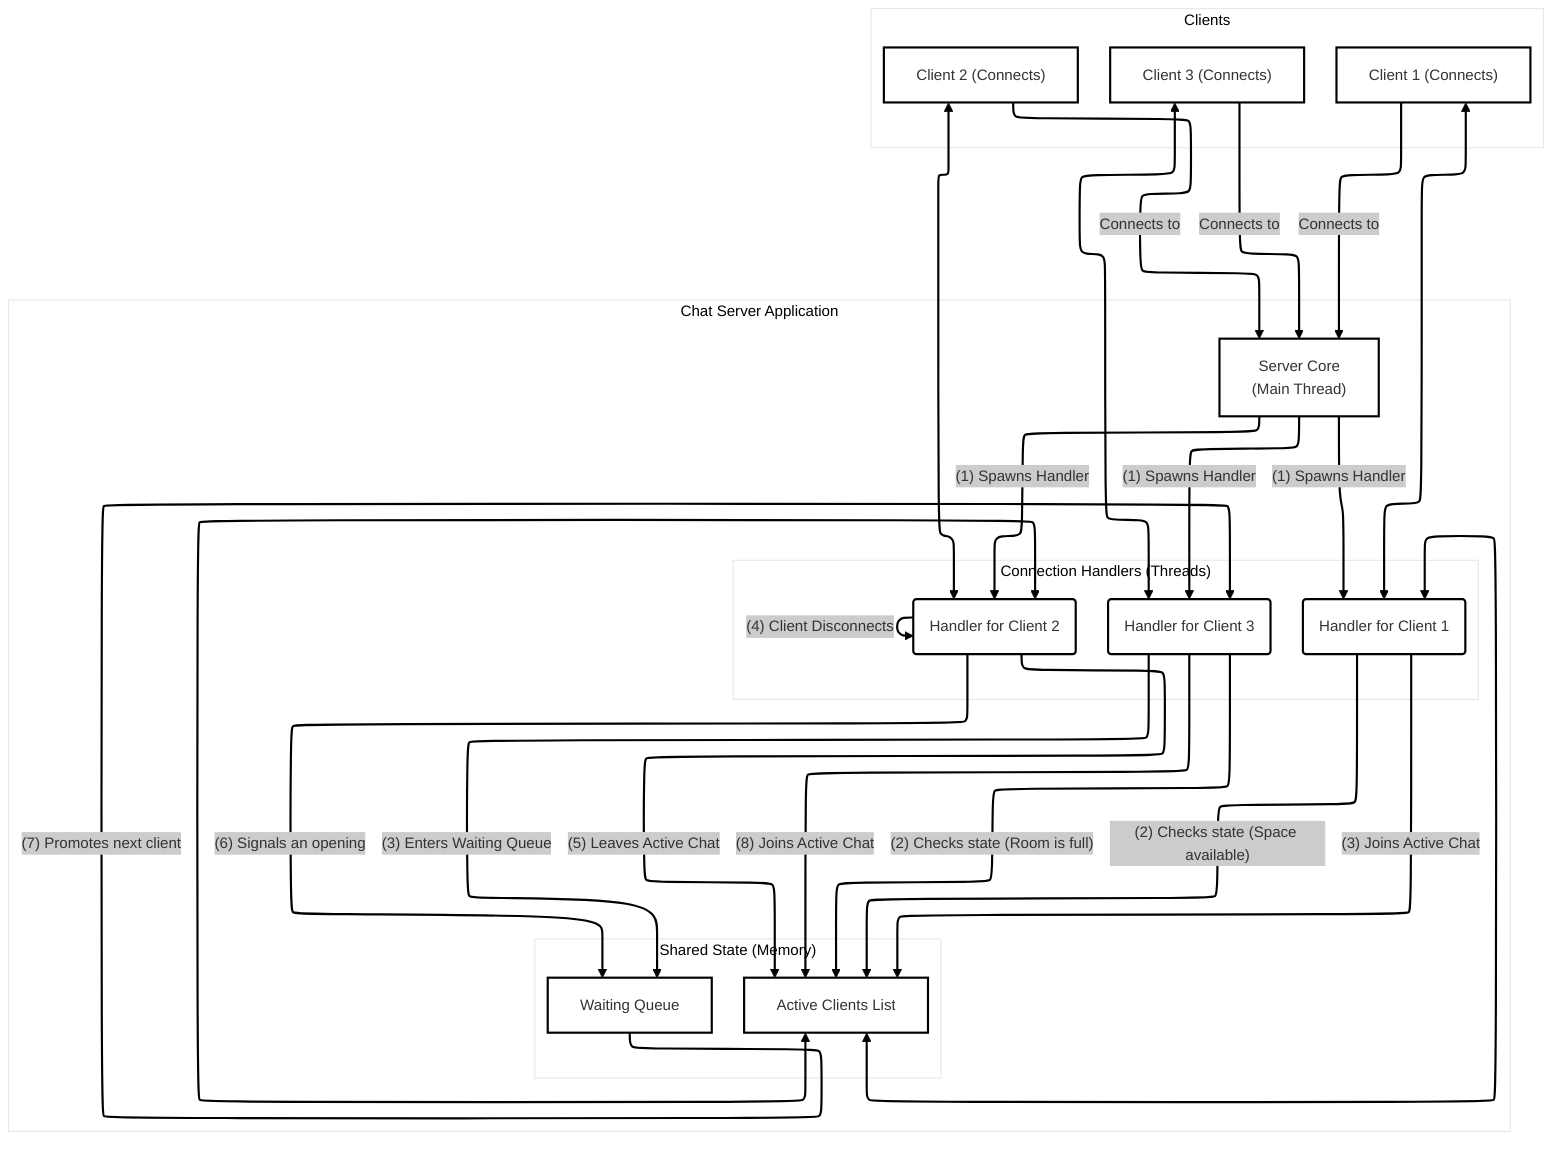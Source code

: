 ---
config:
  theme: neo
  layout: elk
---
flowchart TD
 subgraph Clients["Clients"]
        C1["Client 1 (Connects)"]
        C2["Client 2 (Connects)"]
        C3["Client 3 (Connects)"]
  end
 subgraph subGraph1["Shared State (Memory)"]
        C_List["Active Clients List"]
        W_Queue["Waiting Queue"]
  end
 subgraph subGraph2["Connection Handlers (Threads)"]
        H1("Handler for Client 1")
        H2("Handler for Client 2")
        H3("Handler for Client 3")
  end
 subgraph subGraph3["Chat Server Application"]
        A["Server Core <br> (Main Thread)"]
        subGraph1
        subGraph2
  end
    A -- (1) Spawns Handler --> H1 & H2 & H3
    H1 -- (2) Checks state (Space available) --> C_List
    H1 -- (3) Joins Active Chat --> C_List
    H3 -- (2) Checks state (Room is full) --> C_List
    H3 -- (3) Enters Waiting Queue --> W_Queue
    H2 -- (4) Client Disconnects --> H2
    H2 -- (5) Leaves Active Chat --> C_List
    H2 -- (6) Signals an opening --> W_Queue
    W_Queue -- (7) Promotes next client --> H3
    H3 -- (8) Joins Active Chat --> C_List
    C1 <--> H1
    C2 <--> H2
    C3 <--> H3
    C_List <--> H1 & H2
    C1 -- Connects to --> A
    C2 -- Connects to --> A
    C3 -- Connects to --> A